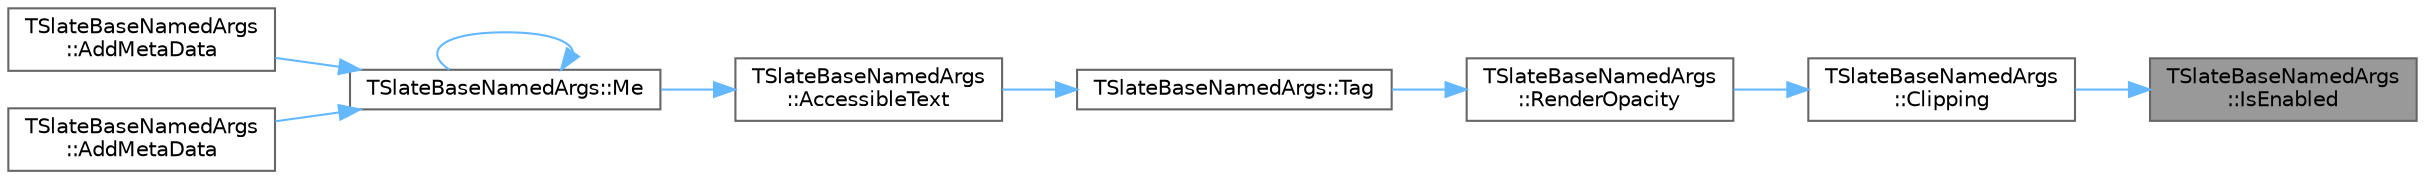 digraph "TSlateBaseNamedArgs::IsEnabled"
{
 // INTERACTIVE_SVG=YES
 // LATEX_PDF_SIZE
  bgcolor="transparent";
  edge [fontname=Helvetica,fontsize=10,labelfontname=Helvetica,labelfontsize=10];
  node [fontname=Helvetica,fontsize=10,shape=box,height=0.2,width=0.4];
  rankdir="RL";
  Node1 [id="Node000001",label="TSlateBaseNamedArgs\l::IsEnabled",height=0.2,width=0.4,color="gray40", fillcolor="grey60", style="filled", fontcolor="black",tooltip=" "];
  Node1 -> Node2 [id="edge1_Node000001_Node000002",dir="back",color="steelblue1",style="solid",tooltip=" "];
  Node2 [id="Node000002",label="TSlateBaseNamedArgs\l::Clipping",height=0.2,width=0.4,color="grey40", fillcolor="white", style="filled",URL="$d1/d69/structTSlateBaseNamedArgs.html#aaaa84898cbf26c847bf9c2aaaaf06508",tooltip=" "];
  Node2 -> Node3 [id="edge2_Node000002_Node000003",dir="back",color="steelblue1",style="solid",tooltip=" "];
  Node3 [id="Node000003",label="TSlateBaseNamedArgs\l::RenderOpacity",height=0.2,width=0.4,color="grey40", fillcolor="white", style="filled",URL="$d1/d69/structTSlateBaseNamedArgs.html#a6262c4b45826b22b28819ae2558112eb",tooltip=" "];
  Node3 -> Node4 [id="edge3_Node000003_Node000004",dir="back",color="steelblue1",style="solid",tooltip=" "];
  Node4 [id="Node000004",label="TSlateBaseNamedArgs::Tag",height=0.2,width=0.4,color="grey40", fillcolor="white", style="filled",URL="$d1/d69/structTSlateBaseNamedArgs.html#a4113a51545381b91cbc29e4e834518e5",tooltip=" "];
  Node4 -> Node5 [id="edge4_Node000004_Node000005",dir="back",color="steelblue1",style="solid",tooltip=" "];
  Node5 [id="Node000005",label="TSlateBaseNamedArgs\l::AccessibleText",height=0.2,width=0.4,color="grey40", fillcolor="white", style="filled",URL="$d1/d69/structTSlateBaseNamedArgs.html#aa3a0f4788daff3ebf43068039d8dcf9f",tooltip=" "];
  Node5 -> Node6 [id="edge5_Node000005_Node000006",dir="back",color="steelblue1",style="solid",tooltip=" "];
  Node6 [id="Node000006",label="TSlateBaseNamedArgs::Me",height=0.2,width=0.4,color="grey40", fillcolor="white", style="filled",URL="$d1/d69/structTSlateBaseNamedArgs.html#a64acdfaf82f0f0bba16524708bed1bed",tooltip="Used by the named argument pattern as a safe way to 'return *this' for call-chaining purposes."];
  Node6 -> Node7 [id="edge6_Node000006_Node000007",dir="back",color="steelblue1",style="solid",tooltip=" "];
  Node7 [id="Node000007",label="TSlateBaseNamedArgs\l::AddMetaData",height=0.2,width=0.4,color="grey40", fillcolor="white", style="filled",URL="$d1/d69/structTSlateBaseNamedArgs.html#a6b562139b960302901c4b3e907de0729",tooltip="Add metadata to this widget - convenience method - 1 argument."];
  Node6 -> Node8 [id="edge7_Node000006_Node000008",dir="back",color="steelblue1",style="solid",tooltip=" "];
  Node8 [id="Node000008",label="TSlateBaseNamedArgs\l::AddMetaData",height=0.2,width=0.4,color="grey40", fillcolor="white", style="filled",URL="$d1/d69/structTSlateBaseNamedArgs.html#a63d773ec4aae8cd103a7293670c372d3",tooltip="Add metadata to this widget - convenience method - 2 arguments."];
  Node6 -> Node6 [id="edge8_Node000006_Node000006",dir="back",color="steelblue1",style="solid",tooltip=" "];
}
